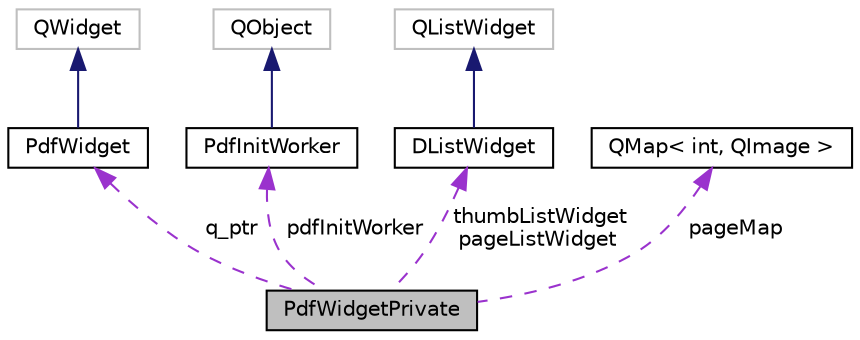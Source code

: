 digraph "PdfWidgetPrivate"
{
  edge [fontname="Helvetica",fontsize="10",labelfontname="Helvetica",labelfontsize="10"];
  node [fontname="Helvetica",fontsize="10",shape=record];
  Node1 [label="PdfWidgetPrivate",height=0.2,width=0.4,color="black", fillcolor="grey75", style="filled", fontcolor="black"];
  Node2 -> Node1 [dir="back",color="darkorchid3",fontsize="10",style="dashed",label=" q_ptr" ,fontname="Helvetica"];
  Node2 [label="PdfWidget",height=0.2,width=0.4,color="black", fillcolor="white", style="filled",URL="$class_pdf_widget.html"];
  Node3 -> Node2 [dir="back",color="midnightblue",fontsize="10",style="solid",fontname="Helvetica"];
  Node3 [label="QWidget",height=0.2,width=0.4,color="grey75", fillcolor="white", style="filled"];
  Node4 -> Node1 [dir="back",color="darkorchid3",fontsize="10",style="dashed",label=" pdfInitWorker" ,fontname="Helvetica"];
  Node4 [label="PdfInitWorker",height=0.2,width=0.4,color="black", fillcolor="white", style="filled",URL="$class_pdf_init_worker.html"];
  Node5 -> Node4 [dir="back",color="midnightblue",fontsize="10",style="solid",fontname="Helvetica"];
  Node5 [label="QObject",height=0.2,width=0.4,color="grey75", fillcolor="white", style="filled"];
  Node6 -> Node1 [dir="back",color="darkorchid3",fontsize="10",style="dashed",label=" thumbListWidget\npageListWidget" ,fontname="Helvetica"];
  Node6 [label="DListWidget",height=0.2,width=0.4,color="black", fillcolor="white", style="filled",URL="$class_d_list_widget.html"];
  Node7 -> Node6 [dir="back",color="midnightblue",fontsize="10",style="solid",fontname="Helvetica"];
  Node7 [label="QListWidget",height=0.2,width=0.4,color="grey75", fillcolor="white", style="filled"];
  Node8 -> Node1 [dir="back",color="darkorchid3",fontsize="10",style="dashed",label=" pageMap" ,fontname="Helvetica"];
  Node8 [label="QMap\< int, QImage \>",height=0.2,width=0.4,color="black", fillcolor="white", style="filled",URL="$class_q_map.html"];
}
